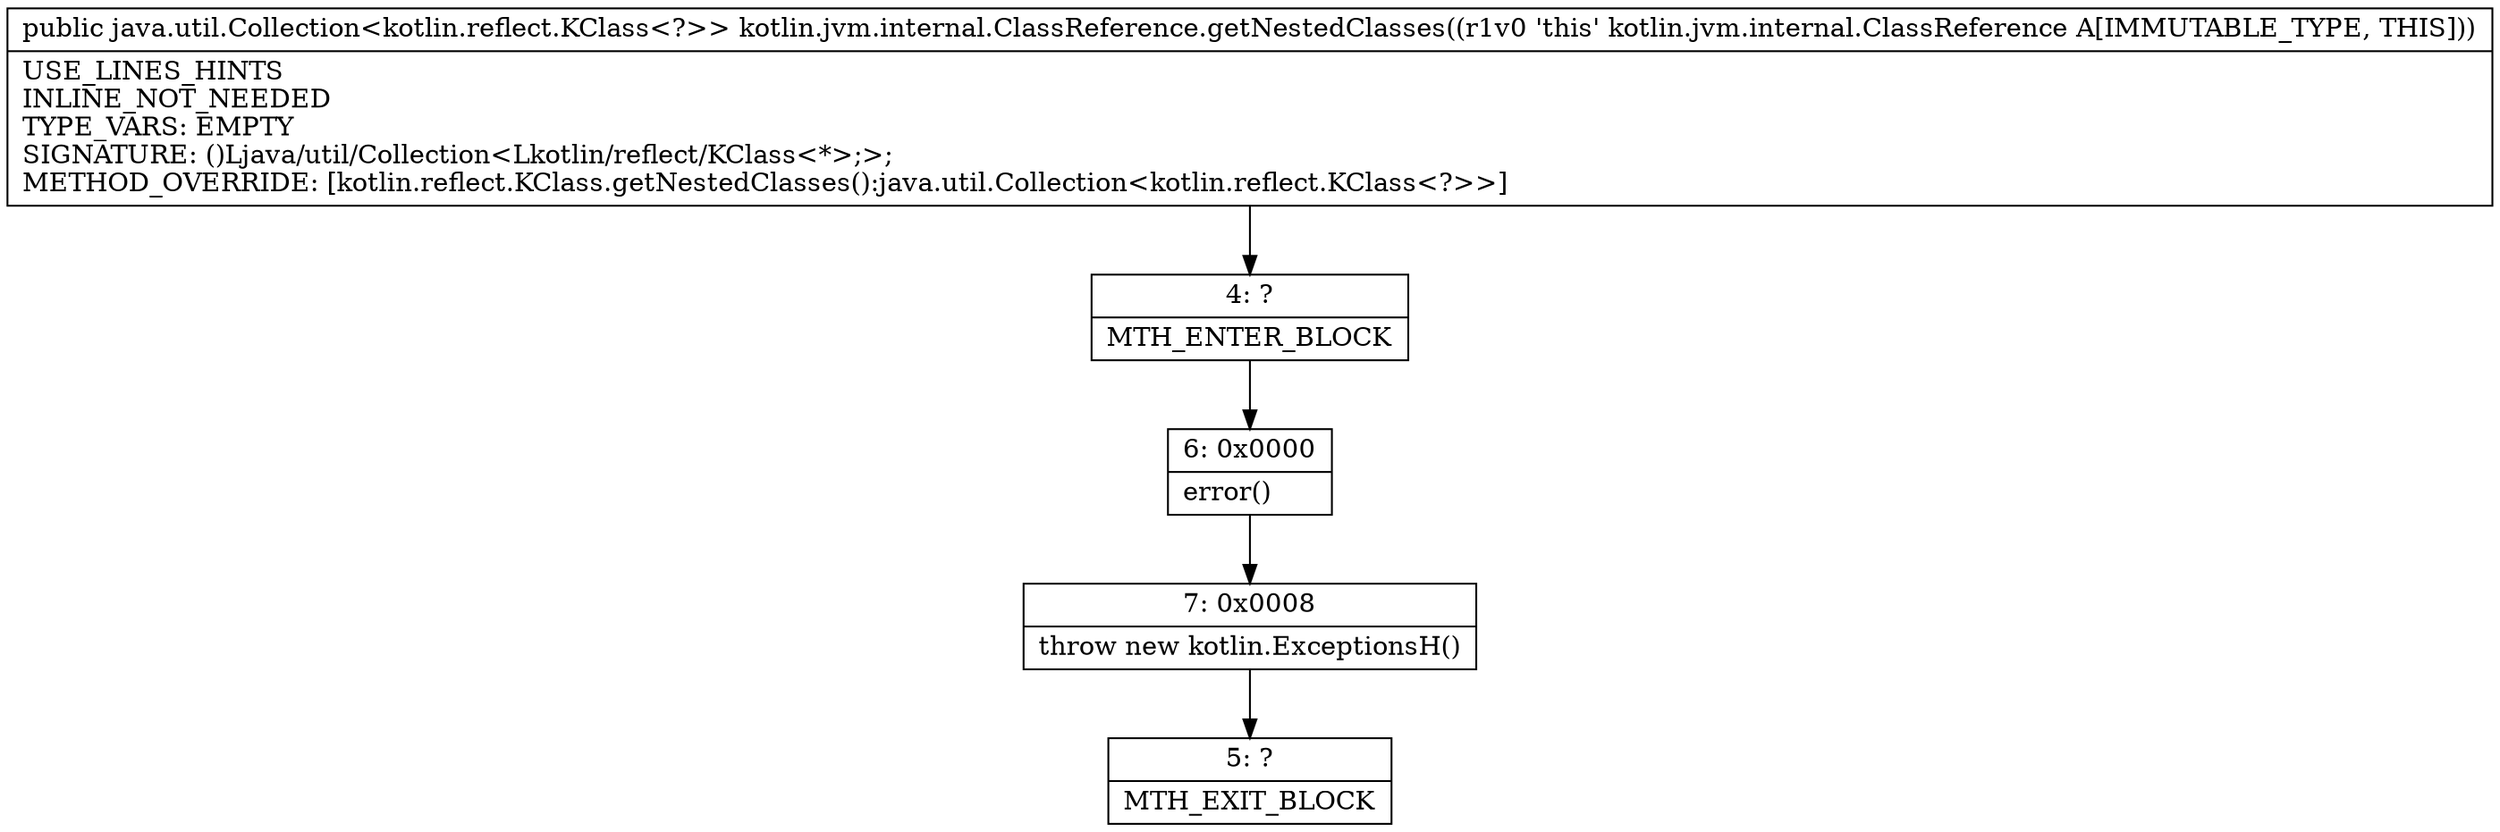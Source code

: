 digraph "CFG forkotlin.jvm.internal.ClassReference.getNestedClasses()Ljava\/util\/Collection;" {
Node_4 [shape=record,label="{4\:\ ?|MTH_ENTER_BLOCK\l}"];
Node_6 [shape=record,label="{6\:\ 0x0000|error()\l}"];
Node_7 [shape=record,label="{7\:\ 0x0008|throw new kotlin.ExceptionsH()\l}"];
Node_5 [shape=record,label="{5\:\ ?|MTH_EXIT_BLOCK\l}"];
MethodNode[shape=record,label="{public java.util.Collection\<kotlin.reflect.KClass\<?\>\> kotlin.jvm.internal.ClassReference.getNestedClasses((r1v0 'this' kotlin.jvm.internal.ClassReference A[IMMUTABLE_TYPE, THIS]))  | USE_LINES_HINTS\lINLINE_NOT_NEEDED\lTYPE_VARS: EMPTY\lSIGNATURE: ()Ljava\/util\/Collection\<Lkotlin\/reflect\/KClass\<*\>;\>;\lMETHOD_OVERRIDE: [kotlin.reflect.KClass.getNestedClasses():java.util.Collection\<kotlin.reflect.KClass\<?\>\>]\l}"];
MethodNode -> Node_4;Node_4 -> Node_6;
Node_6 -> Node_7;
Node_7 -> Node_5;
}

